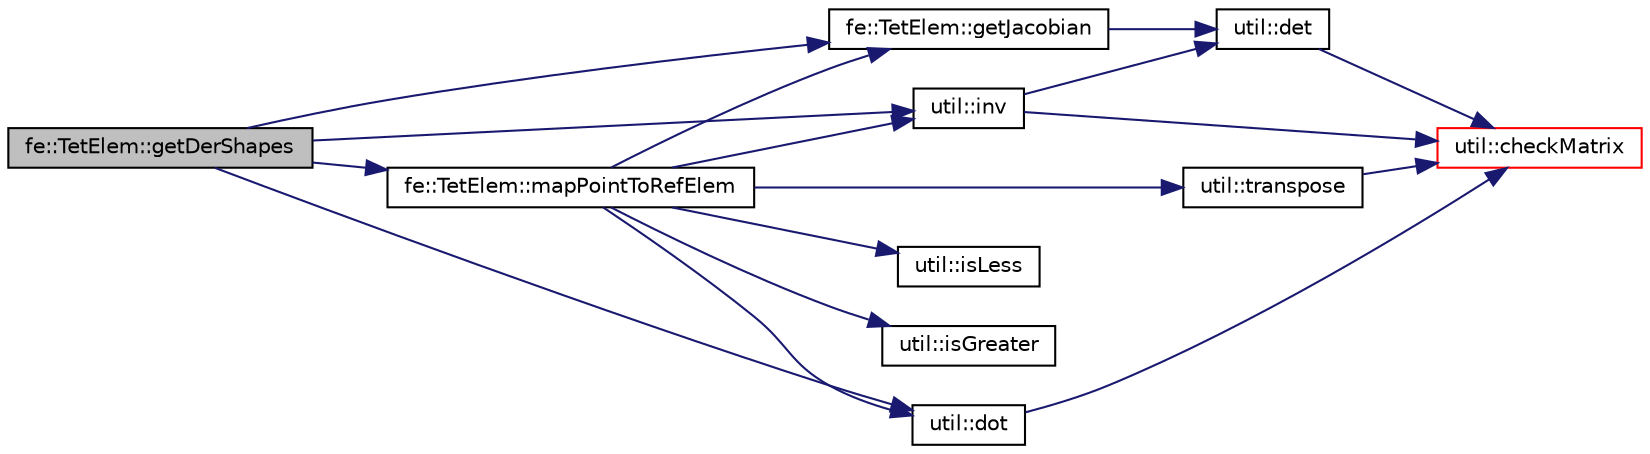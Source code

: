digraph "fe::TetElem::getDerShapes"
{
  edge [fontname="Helvetica",fontsize="10",labelfontname="Helvetica",labelfontsize="10"];
  node [fontname="Helvetica",fontsize="10",shape=record];
  rankdir="LR";
  Node4 [label="fe::TetElem::getDerShapes",height=0.2,width=0.4,color="black", fillcolor="grey75", style="filled", fontcolor="black"];
  Node4 -> Node5 [color="midnightblue",fontsize="10",style="solid",fontname="Helvetica"];
  Node5 [label="fe::TetElem::mapPointToRefElem",height=0.2,width=0.4,color="black", fillcolor="white", style="filled",URL="$classfe_1_1TetElem.html#ab608ed3b2fc3948fabcbec3734d34f45",tooltip="Maps point p in a given element to the reference element. "];
  Node5 -> Node6 [color="midnightblue",fontsize="10",style="solid",fontname="Helvetica"];
  Node6 [label="fe::TetElem::getJacobian",height=0.2,width=0.4,color="black", fillcolor="white", style="filled",URL="$classfe_1_1TetElem.html#aaccca8f8bfaa22c6c69906bf4499ce58",tooltip="Computes the Jacobian of map . "];
  Node6 -> Node7 [color="midnightblue",fontsize="10",style="solid",fontname="Helvetica"];
  Node7 [label="util::det",height=0.2,width=0.4,color="black", fillcolor="white", style="filled",URL="$namespaceutil.html#aa3d6d22d633e7042dfbdf97782f2cf4e",tooltip="Computes the determinant of matrix. "];
  Node7 -> Node8 [color="midnightblue",fontsize="10",style="solid",fontname="Helvetica"];
  Node8 [label="util::checkMatrix",height=0.2,width=0.4,color="red", fillcolor="white", style="filled",URL="$namespaceutil.html#ae4a8ddcdd832032df5a6dfc33cd95db4",tooltip="Checks matrix. "];
  Node5 -> Node11 [color="midnightblue",fontsize="10",style="solid",fontname="Helvetica"];
  Node11 [label="util::transpose",height=0.2,width=0.4,color="black", fillcolor="white", style="filled",URL="$namespaceutil.html#a3ea982d234156e852f2333a3c4e2931e",tooltip="Computes the tranpose of matrix. "];
  Node11 -> Node8 [color="midnightblue",fontsize="10",style="solid",fontname="Helvetica"];
  Node5 -> Node12 [color="midnightblue",fontsize="10",style="solid",fontname="Helvetica"];
  Node12 [label="util::inv",height=0.2,width=0.4,color="black", fillcolor="white", style="filled",URL="$namespaceutil.html#ad4f18aba6f461c113b723df12cdaf685",tooltip="Computes the determinant of matrix. "];
  Node12 -> Node8 [color="midnightblue",fontsize="10",style="solid",fontname="Helvetica"];
  Node12 -> Node7 [color="midnightblue",fontsize="10",style="solid",fontname="Helvetica"];
  Node5 -> Node13 [color="midnightblue",fontsize="10",style="solid",fontname="Helvetica"];
  Node13 [label="util::dot",height=0.2,width=0.4,color="black", fillcolor="white", style="filled",URL="$namespaceutil.html#af081eb7d4934835d9c45b39b025ef5c9",tooltip="Computes the dot product between matrix and vector. "];
  Node13 -> Node8 [color="midnightblue",fontsize="10",style="solid",fontname="Helvetica"];
  Node5 -> Node14 [color="midnightblue",fontsize="10",style="solid",fontname="Helvetica"];
  Node14 [label="util::isLess",height=0.2,width=0.4,color="black", fillcolor="white", style="filled",URL="$namespaceutil.html#a868a26599b6b844d08d30063ac898319",tooltip="Returns true if a < b. "];
  Node5 -> Node15 [color="midnightblue",fontsize="10",style="solid",fontname="Helvetica"];
  Node15 [label="util::isGreater",height=0.2,width=0.4,color="black", fillcolor="white", style="filled",URL="$namespaceutil.html#a227b5f8acbd7a403a033663c8893d631",tooltip="Returns true if a > b. "];
  Node4 -> Node6 [color="midnightblue",fontsize="10",style="solid",fontname="Helvetica"];
  Node4 -> Node12 [color="midnightblue",fontsize="10",style="solid",fontname="Helvetica"];
  Node4 -> Node13 [color="midnightblue",fontsize="10",style="solid",fontname="Helvetica"];
}
